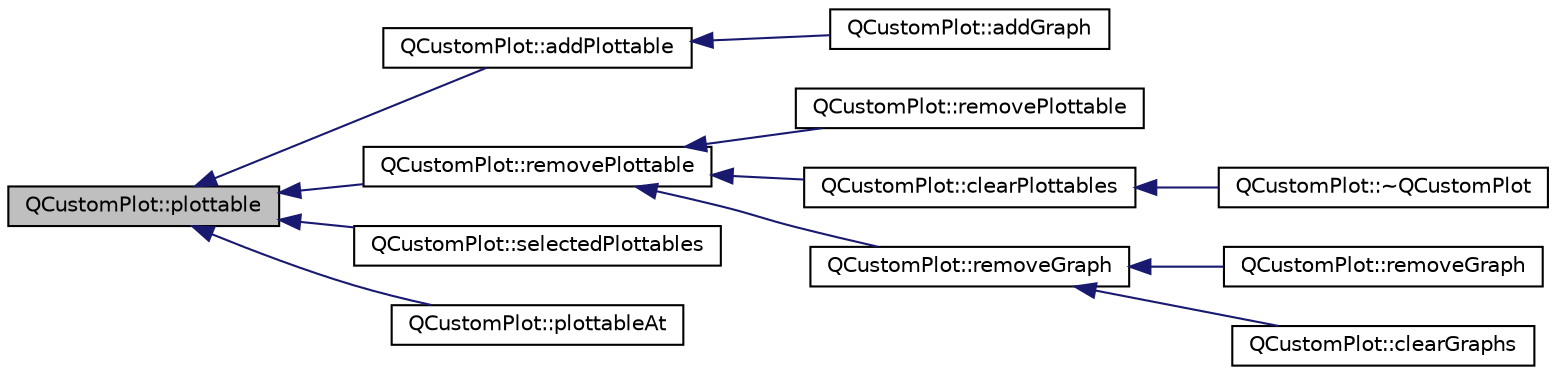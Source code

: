 digraph "QCustomPlot::plottable"
{
  edge [fontname="Helvetica",fontsize="10",labelfontname="Helvetica",labelfontsize="10"];
  node [fontname="Helvetica",fontsize="10",shape=record];
  rankdir="LR";
  Node535 [label="QCustomPlot::plottable",height=0.2,width=0.4,color="black", fillcolor="grey75", style="filled", fontcolor="black"];
  Node535 -> Node536 [dir="back",color="midnightblue",fontsize="10",style="solid",fontname="Helvetica"];
  Node536 [label="QCustomPlot::addPlottable",height=0.2,width=0.4,color="black", fillcolor="white", style="filled",URL="$class_q_custom_plot.html#ab7ad9174f701f9c6f64e378df77927a6"];
  Node536 -> Node537 [dir="back",color="midnightblue",fontsize="10",style="solid",fontname="Helvetica"];
  Node537 [label="QCustomPlot::addGraph",height=0.2,width=0.4,color="black", fillcolor="white", style="filled",URL="$class_q_custom_plot.html#a6fb2873d35a8a8089842d81a70a54167"];
  Node535 -> Node538 [dir="back",color="midnightblue",fontsize="10",style="solid",fontname="Helvetica"];
  Node538 [label="QCustomPlot::removePlottable",height=0.2,width=0.4,color="black", fillcolor="white", style="filled",URL="$class_q_custom_plot.html#af3dafd56884208474f311d6226513ab2"];
  Node538 -> Node539 [dir="back",color="midnightblue",fontsize="10",style="solid",fontname="Helvetica"];
  Node539 [label="QCustomPlot::removePlottable",height=0.2,width=0.4,color="black", fillcolor="white", style="filled",URL="$class_q_custom_plot.html#afc210e0021480f8119bccf37839dbcc8"];
  Node538 -> Node540 [dir="back",color="midnightblue",fontsize="10",style="solid",fontname="Helvetica"];
  Node540 [label="QCustomPlot::clearPlottables",height=0.2,width=0.4,color="black", fillcolor="white", style="filled",URL="$class_q_custom_plot.html#a9a409bb3201878adb7ffba1c89c4e004"];
  Node540 -> Node541 [dir="back",color="midnightblue",fontsize="10",style="solid",fontname="Helvetica"];
  Node541 [label="QCustomPlot::~QCustomPlot",height=0.2,width=0.4,color="black", fillcolor="white", style="filled",URL="$class_q_custom_plot.html#a75d9b6f599dcae706e45efd425c5499e"];
  Node538 -> Node542 [dir="back",color="midnightblue",fontsize="10",style="solid",fontname="Helvetica"];
  Node542 [label="QCustomPlot::removeGraph",height=0.2,width=0.4,color="black", fillcolor="white", style="filled",URL="$class_q_custom_plot.html#a903561be895fb6528a770d66ac5e6713"];
  Node542 -> Node543 [dir="back",color="midnightblue",fontsize="10",style="solid",fontname="Helvetica"];
  Node543 [label="QCustomPlot::removeGraph",height=0.2,width=0.4,color="black", fillcolor="white", style="filled",URL="$class_q_custom_plot.html#a9554b3d2d5b10c0f884bd4010b6c192c"];
  Node542 -> Node544 [dir="back",color="midnightblue",fontsize="10",style="solid",fontname="Helvetica"];
  Node544 [label="QCustomPlot::clearGraphs",height=0.2,width=0.4,color="black", fillcolor="white", style="filled",URL="$class_q_custom_plot.html#ab0f3abff2d2f7df3668b5836f39207fa"];
  Node535 -> Node545 [dir="back",color="midnightblue",fontsize="10",style="solid",fontname="Helvetica"];
  Node545 [label="QCustomPlot::selectedPlottables",height=0.2,width=0.4,color="black", fillcolor="white", style="filled",URL="$class_q_custom_plot.html#a747faaab57c56891e901a1e97fa4359a"];
  Node535 -> Node546 [dir="back",color="midnightblue",fontsize="10",style="solid",fontname="Helvetica"];
  Node546 [label="QCustomPlot::plottableAt",height=0.2,width=0.4,color="black", fillcolor="white", style="filled",URL="$class_q_custom_plot.html#acddbbd8b16dd633f0d94e5a736fbd8cf"];
}
